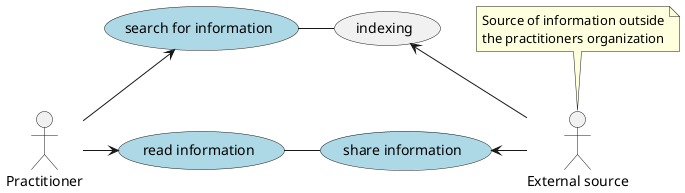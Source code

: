 @startuml

'note "Vitale parametere" as app
'note "Presentert av applikasjon" as presentasjon
'note "Assistanse for dokumentasjon\nog koding fra applikasjon" as dokumentasjon
note "Source of information outside\nthe practitioners organization" as source

"Practitioner" as kliniker

'rectangle "test" as rect {
"search for information" as (soke) #lightblue
"indexing" as (indeksere)
"read information" as (lese) #lightblue
"share information" as (dele) #lightblue

'(soke) -down[hidden]- (lese)
'(indeksere) -down[hidden]- (dele)
"External source" as applikasjon
applikasjon -left-> indeksere
applikasjon -left-> dele
dele -left- lese
indeksere -left- soke
source -down- applikasjon
'}
'actor "Pasient" as pasient 
'[API] as api
'"skrive informasjon" as (skrive) #lightblue

soke -[hidden]down- lese
'api -[hidden]right- pasient

kliniker -up-> soke
'søke <-down- pasient

kliniker -right-> (lese)
'(lese) <-right- pasient
'kliniker -down-> (skrive)

'pasient -left-> lese
'pasient -[hidden]left-> skrive
'pasient -down-> skrive

'(søke) -down- app
'app -down- (lese)
'(lese) -right- app
'app -down- pasient
'skrive -down- dokumentasjon
'lese -down- presentasjon

'api .up. lese
'api .down. skrive

@enduml